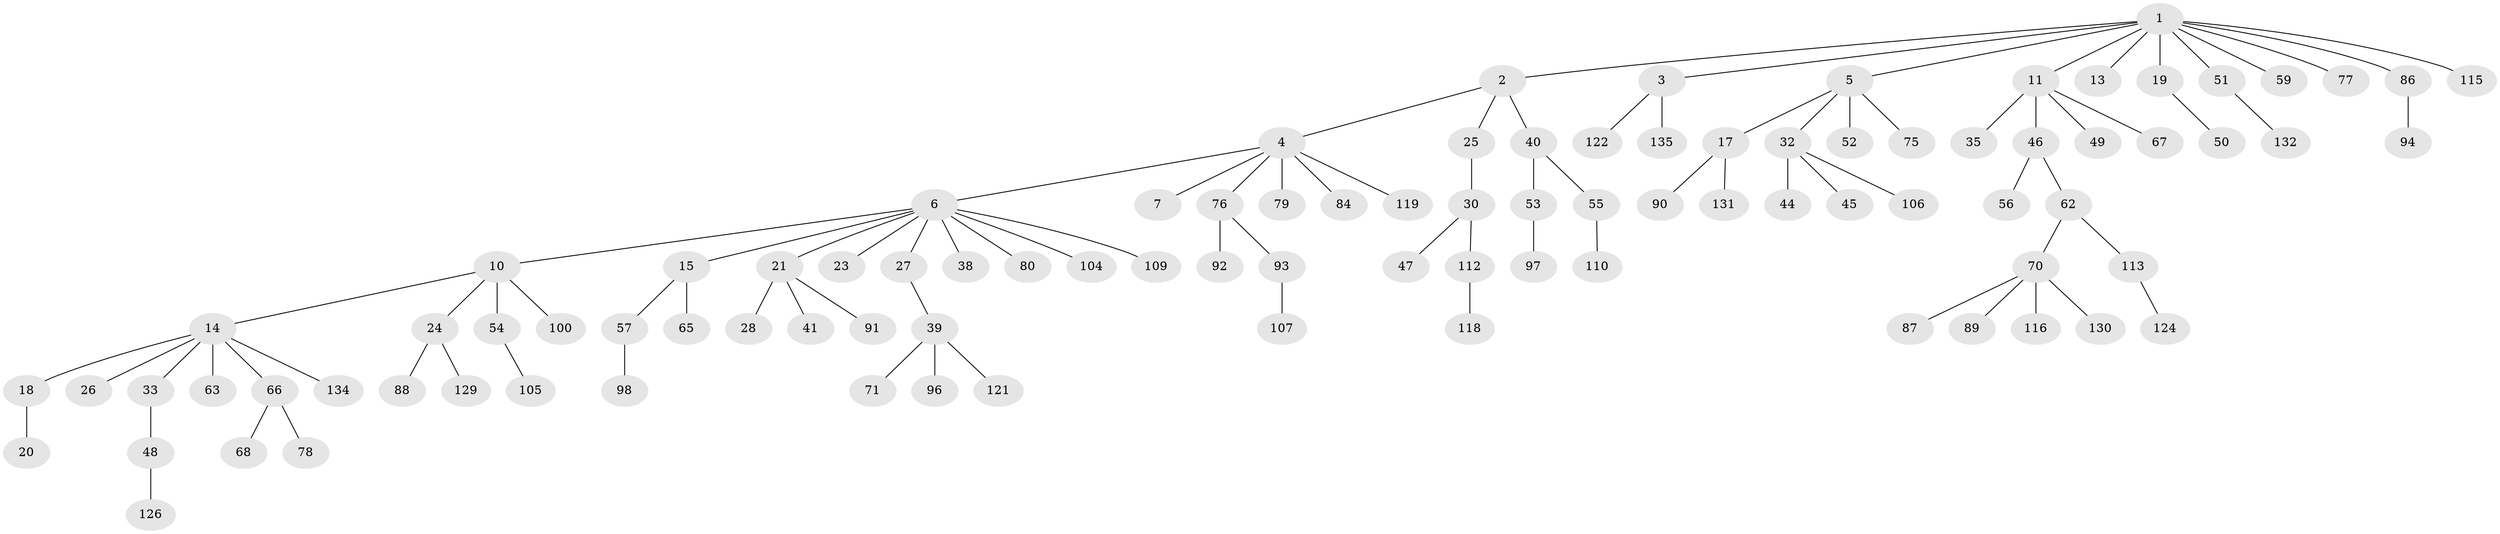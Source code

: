 // original degree distribution, {8: 0.007407407407407408, 3: 0.14074074074074075, 6: 0.007407407407407408, 9: 0.007407407407407408, 1: 0.4888888888888889, 5: 0.022222222222222223, 7: 0.007407407407407408, 4: 0.05185185185185185, 2: 0.26666666666666666}
// Generated by graph-tools (version 1.1) at 2025/11/02/27/25 16:11:26]
// undirected, 96 vertices, 95 edges
graph export_dot {
graph [start="1"]
  node [color=gray90,style=filled];
  1 [super="+12"];
  2 [super="+8"];
  3 [super="+61"];
  4 [super="+9"];
  5 [super="+16"];
  6 [super="+29"];
  7;
  10 [super="+22"];
  11 [super="+36"];
  13;
  14 [super="+31"];
  15 [super="+37"];
  17 [super="+43"];
  18 [super="+95"];
  19 [super="+128"];
  20;
  21 [super="+64"];
  23;
  24 [super="+83"];
  25 [super="+101"];
  26;
  27 [super="+102"];
  28;
  30 [super="+34"];
  32 [super="+42"];
  33;
  35;
  38 [super="+85"];
  39 [super="+82"];
  40 [super="+117"];
  41 [super="+60"];
  44;
  45;
  46;
  47;
  48 [super="+69"];
  49;
  50;
  51 [super="+58"];
  52;
  53 [super="+74"];
  54;
  55 [super="+103"];
  56;
  57;
  59;
  62 [super="+81"];
  63;
  65 [super="+72"];
  66;
  67 [super="+111"];
  68;
  70 [super="+73"];
  71;
  75;
  76;
  77 [super="+99"];
  78;
  79;
  80;
  84;
  86;
  87 [super="+125"];
  88;
  89;
  90;
  91;
  92;
  93;
  94 [super="+108"];
  96;
  97;
  98;
  100 [super="+123"];
  104;
  105 [super="+114"];
  106;
  107;
  109;
  110;
  112;
  113;
  115;
  116 [super="+120"];
  118 [super="+133"];
  119;
  121;
  122;
  124 [super="+127"];
  126;
  129;
  130;
  131;
  132;
  134;
  135;
  1 -- 2;
  1 -- 3;
  1 -- 5;
  1 -- 11;
  1 -- 13;
  1 -- 51;
  1 -- 59;
  1 -- 115;
  1 -- 19;
  1 -- 86;
  1 -- 77;
  2 -- 4;
  2 -- 40;
  2 -- 25;
  3 -- 135;
  3 -- 122;
  4 -- 6;
  4 -- 7;
  4 -- 84;
  4 -- 119;
  4 -- 79;
  4 -- 76;
  5 -- 17;
  5 -- 32;
  5 -- 75;
  5 -- 52;
  6 -- 10;
  6 -- 15;
  6 -- 21;
  6 -- 23;
  6 -- 27;
  6 -- 38;
  6 -- 104;
  6 -- 80;
  6 -- 109;
  10 -- 14;
  10 -- 54;
  10 -- 100;
  10 -- 24;
  11 -- 35;
  11 -- 46;
  11 -- 49;
  11 -- 67;
  14 -- 18;
  14 -- 26;
  14 -- 33;
  14 -- 63;
  14 -- 134;
  14 -- 66;
  15 -- 57;
  15 -- 65;
  17 -- 90;
  17 -- 131;
  18 -- 20;
  19 -- 50;
  21 -- 28;
  21 -- 41;
  21 -- 91;
  24 -- 129;
  24 -- 88;
  25 -- 30;
  27 -- 39;
  30 -- 112;
  30 -- 47;
  32 -- 106;
  32 -- 44;
  32 -- 45;
  33 -- 48;
  39 -- 71;
  39 -- 121;
  39 -- 96;
  40 -- 53;
  40 -- 55;
  46 -- 56;
  46 -- 62;
  48 -- 126;
  51 -- 132;
  53 -- 97;
  54 -- 105;
  55 -- 110;
  57 -- 98;
  62 -- 70;
  62 -- 113;
  66 -- 68;
  66 -- 78;
  70 -- 116;
  70 -- 89;
  70 -- 130;
  70 -- 87;
  76 -- 92;
  76 -- 93;
  86 -- 94;
  93 -- 107;
  112 -- 118;
  113 -- 124;
}
